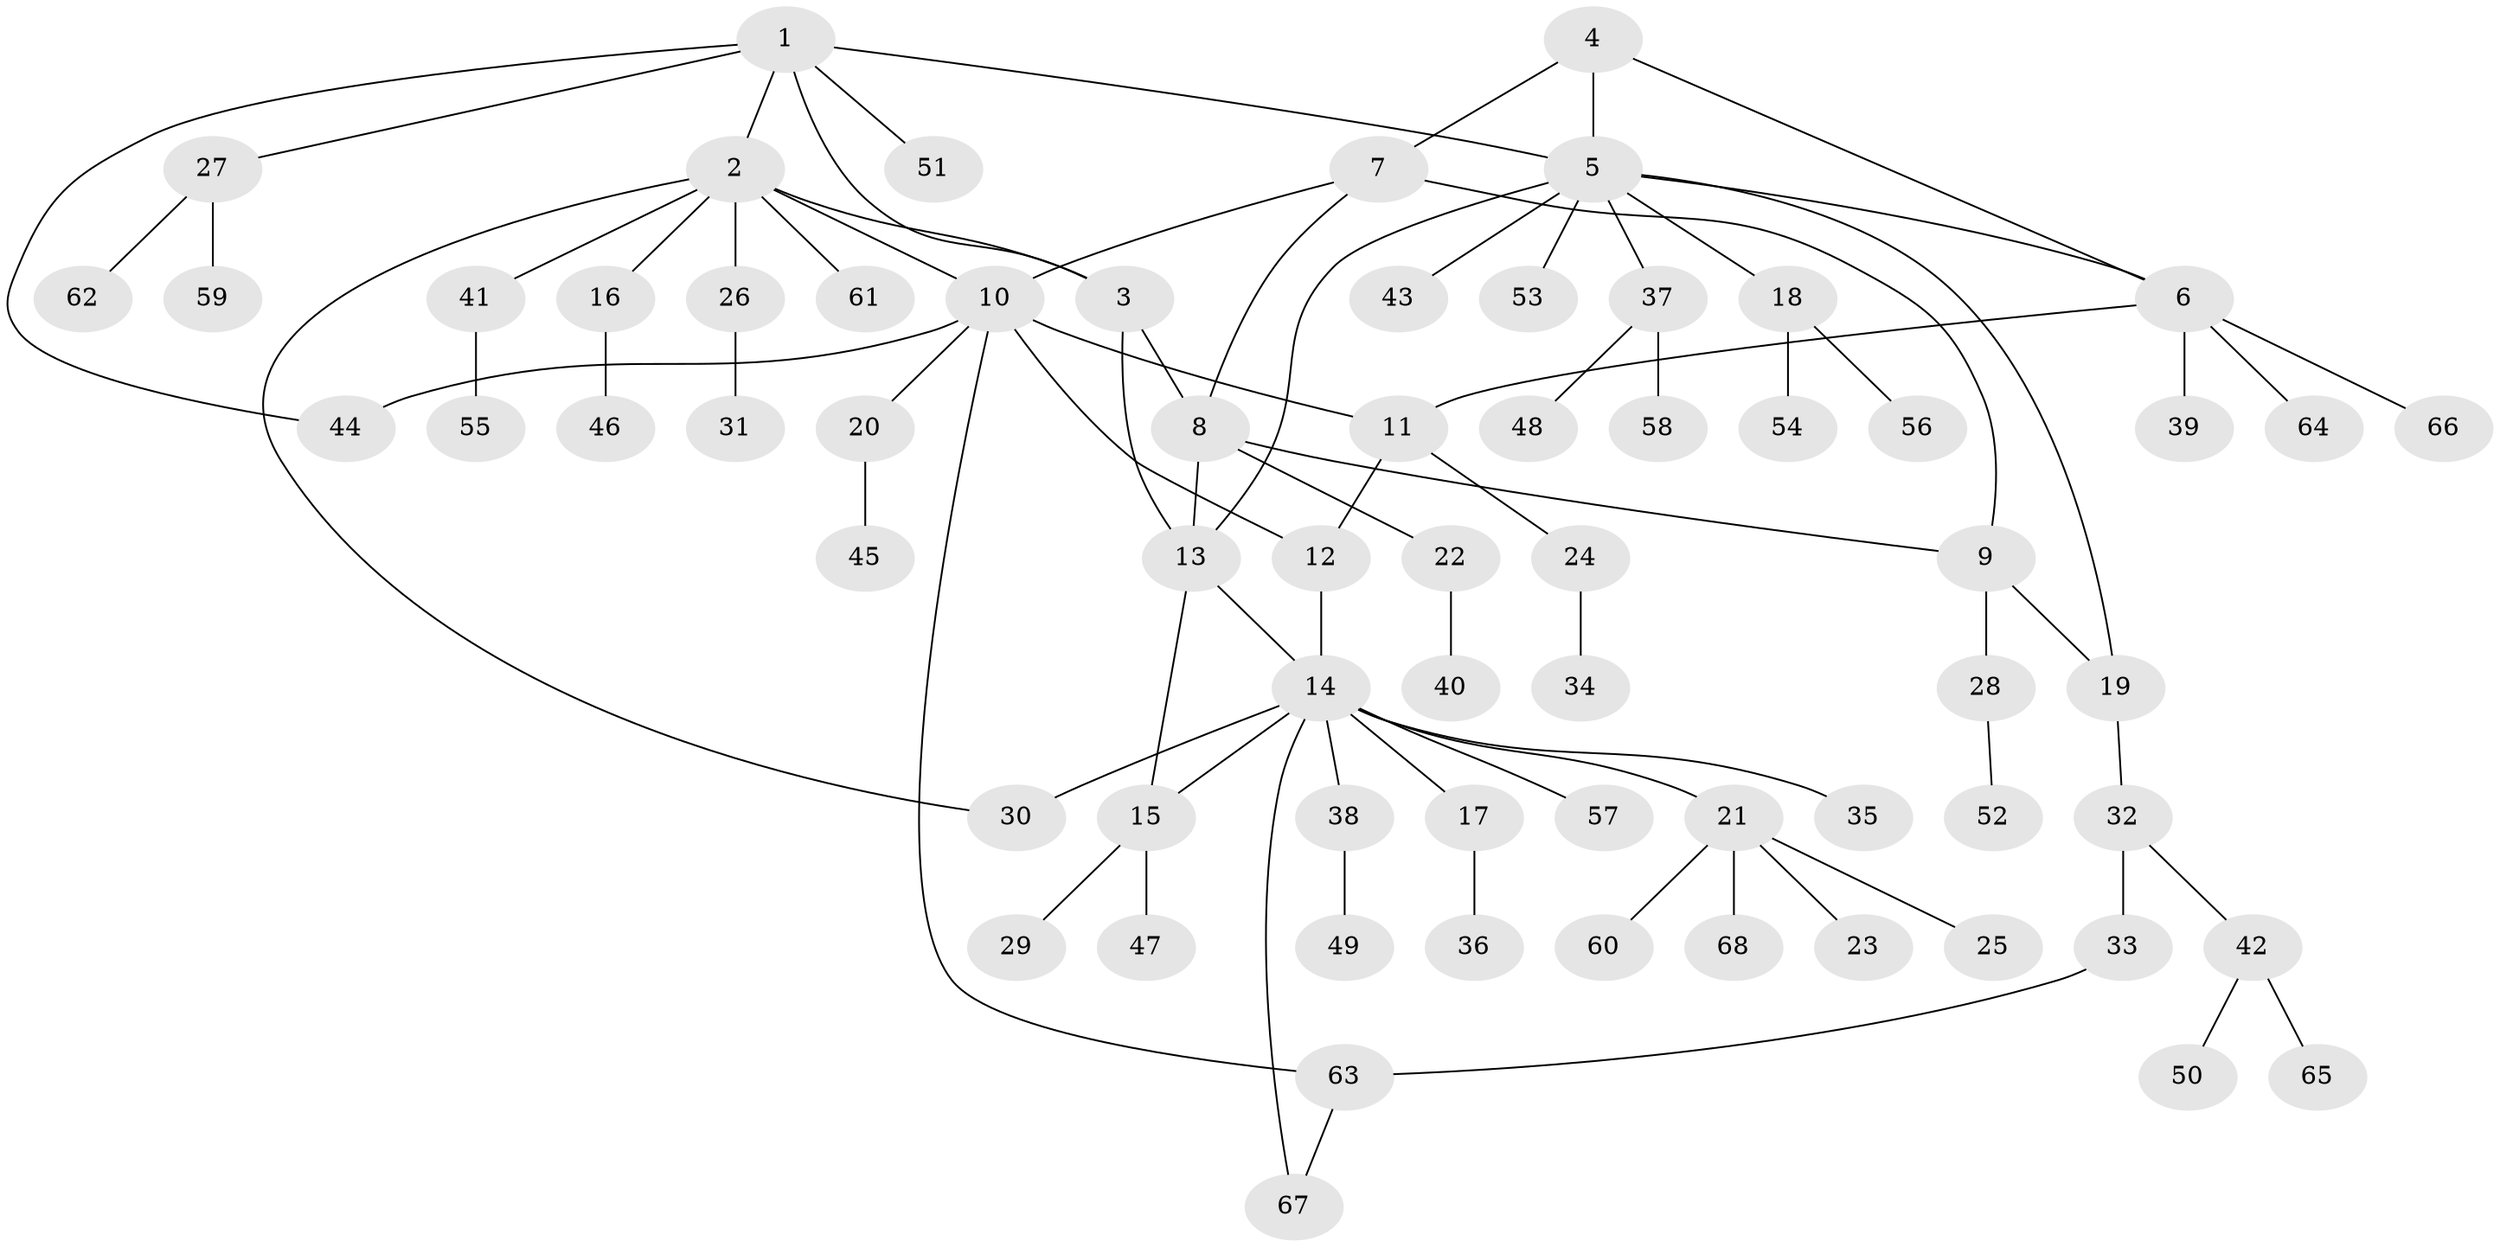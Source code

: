 // Generated by graph-tools (version 1.1) at 2025/37/03/09/25 02:37:26]
// undirected, 68 vertices, 83 edges
graph export_dot {
graph [start="1"]
  node [color=gray90,style=filled];
  1;
  2;
  3;
  4;
  5;
  6;
  7;
  8;
  9;
  10;
  11;
  12;
  13;
  14;
  15;
  16;
  17;
  18;
  19;
  20;
  21;
  22;
  23;
  24;
  25;
  26;
  27;
  28;
  29;
  30;
  31;
  32;
  33;
  34;
  35;
  36;
  37;
  38;
  39;
  40;
  41;
  42;
  43;
  44;
  45;
  46;
  47;
  48;
  49;
  50;
  51;
  52;
  53;
  54;
  55;
  56;
  57;
  58;
  59;
  60;
  61;
  62;
  63;
  64;
  65;
  66;
  67;
  68;
  1 -- 2;
  1 -- 3;
  1 -- 5;
  1 -- 27;
  1 -- 44;
  1 -- 51;
  2 -- 3;
  2 -- 10;
  2 -- 16;
  2 -- 26;
  2 -- 30;
  2 -- 41;
  2 -- 61;
  3 -- 8;
  3 -- 13;
  4 -- 5;
  4 -- 6;
  4 -- 7;
  5 -- 6;
  5 -- 13;
  5 -- 18;
  5 -- 19;
  5 -- 37;
  5 -- 43;
  5 -- 53;
  6 -- 11;
  6 -- 39;
  6 -- 64;
  6 -- 66;
  7 -- 8;
  7 -- 9;
  7 -- 10;
  8 -- 9;
  8 -- 13;
  8 -- 22;
  9 -- 19;
  9 -- 28;
  10 -- 11;
  10 -- 12;
  10 -- 20;
  10 -- 44;
  10 -- 63;
  11 -- 12;
  11 -- 24;
  12 -- 14;
  13 -- 14;
  13 -- 15;
  14 -- 15;
  14 -- 17;
  14 -- 21;
  14 -- 30;
  14 -- 35;
  14 -- 38;
  14 -- 57;
  14 -- 67;
  15 -- 29;
  15 -- 47;
  16 -- 46;
  17 -- 36;
  18 -- 54;
  18 -- 56;
  19 -- 32;
  20 -- 45;
  21 -- 23;
  21 -- 25;
  21 -- 60;
  21 -- 68;
  22 -- 40;
  24 -- 34;
  26 -- 31;
  27 -- 59;
  27 -- 62;
  28 -- 52;
  32 -- 33;
  32 -- 42;
  33 -- 63;
  37 -- 48;
  37 -- 58;
  38 -- 49;
  41 -- 55;
  42 -- 50;
  42 -- 65;
  63 -- 67;
}
